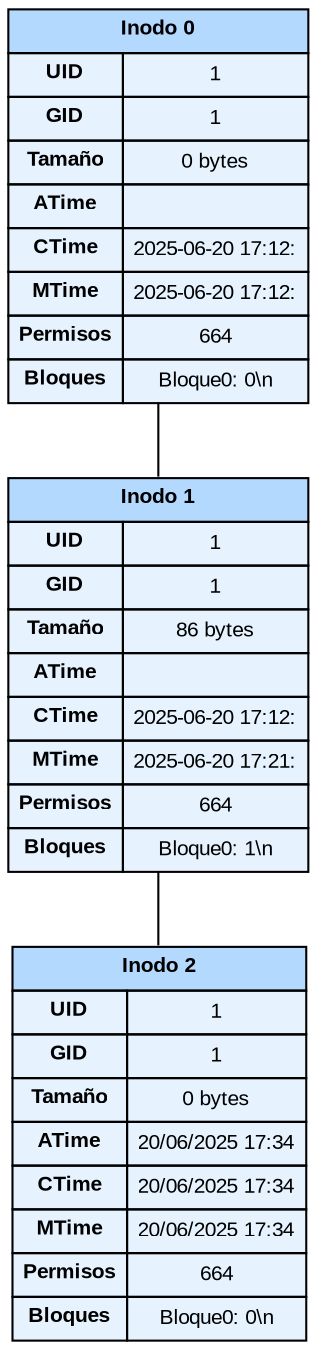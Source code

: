 digraph Inode_Report {
    rankdir=TB;
    node [fontname="Arial", shape=plain, style="filled", fontsize=10];
    edge [dir=none];
    graph [bgcolor="#ffffff", pencolor="#333333", penwidth=2.0, style="rounded"];

    inode0 [
        fillcolor="#E6F3FF",
        label=<
            <TABLE BORDER="0" CELLBORDER="1" CELLSPACING="0" CELLPADDING="4" BGCOLOR="#E6F3FF">
                <TR><TD COLSPAN="2" BGCOLOR="#B3D9FF"><B>Inodo 0</B></TD></TR>
                <TR><TD><B>UID</B></TD><TD>1</TD></TR>
                <TR><TD><B>GID</B></TD><TD>1</TD></TR>
                <TR><TD><B>Tamaño</B></TD><TD>0 bytes</TD></TR>
                <TR><TD><B>ATime</B></TD><TD></TD></TR>
                <TR><TD><B>CTime</B></TD><TD>2025-06-20 17:12:</TD></TR>
                <TR><TD><B>MTime</B></TD><TD>2025-06-20 17:12:</TD></TR>
                <TR><TD><B>Permisos</B></TD><TD>664</TD></TR>
                <TR><TD><B>Bloques</B></TD><TD>Bloque0: 0\n</TD></TR>
            </TABLE>
        >
    ];

    inode1 [
        fillcolor="#E6F3FF",
        label=<
            <TABLE BORDER="0" CELLBORDER="1" CELLSPACING="0" CELLPADDING="4" BGCOLOR="#E6F3FF">
                <TR><TD COLSPAN="2" BGCOLOR="#B3D9FF"><B>Inodo 1</B></TD></TR>
                <TR><TD><B>UID</B></TD><TD>1</TD></TR>
                <TR><TD><B>GID</B></TD><TD>1</TD></TR>
                <TR><TD><B>Tamaño</B></TD><TD>86 bytes</TD></TR>
                <TR><TD><B>ATime</B></TD><TD></TD></TR>
                <TR><TD><B>CTime</B></TD><TD>2025-06-20 17:12:</TD></TR>
                <TR><TD><B>MTime</B></TD><TD>2025-06-20 17:21:</TD></TR>
                <TR><TD><B>Permisos</B></TD><TD>664</TD></TR>
                <TR><TD><B>Bloques</B></TD><TD>Bloque0: 1\n</TD></TR>
            </TABLE>
        >
    ];

    inode0 -> inode1;
    inode2 [
        fillcolor="#E6F3FF",
        label=<
            <TABLE BORDER="0" CELLBORDER="1" CELLSPACING="0" CELLPADDING="4" BGCOLOR="#E6F3FF">
                <TR><TD COLSPAN="2" BGCOLOR="#B3D9FF"><B>Inodo 2</B></TD></TR>
                <TR><TD><B>UID</B></TD><TD>1</TD></TR>
                <TR><TD><B>GID</B></TD><TD>1</TD></TR>
                <TR><TD><B>Tamaño</B></TD><TD>0 bytes</TD></TR>
                <TR><TD><B>ATime</B></TD><TD>20/06/2025 17:34</TD></TR>
                <TR><TD><B>CTime</B></TD><TD>20/06/2025 17:34</TD></TR>
                <TR><TD><B>MTime</B></TD><TD>20/06/2025 17:34</TD></TR>
                <TR><TD><B>Permisos</B></TD><TD>664</TD></TR>
                <TR><TD><B>Bloques</B></TD><TD>Bloque0: 0\n</TD></TR>
            </TABLE>
        >
    ];

    inode1 -> inode2;
}
